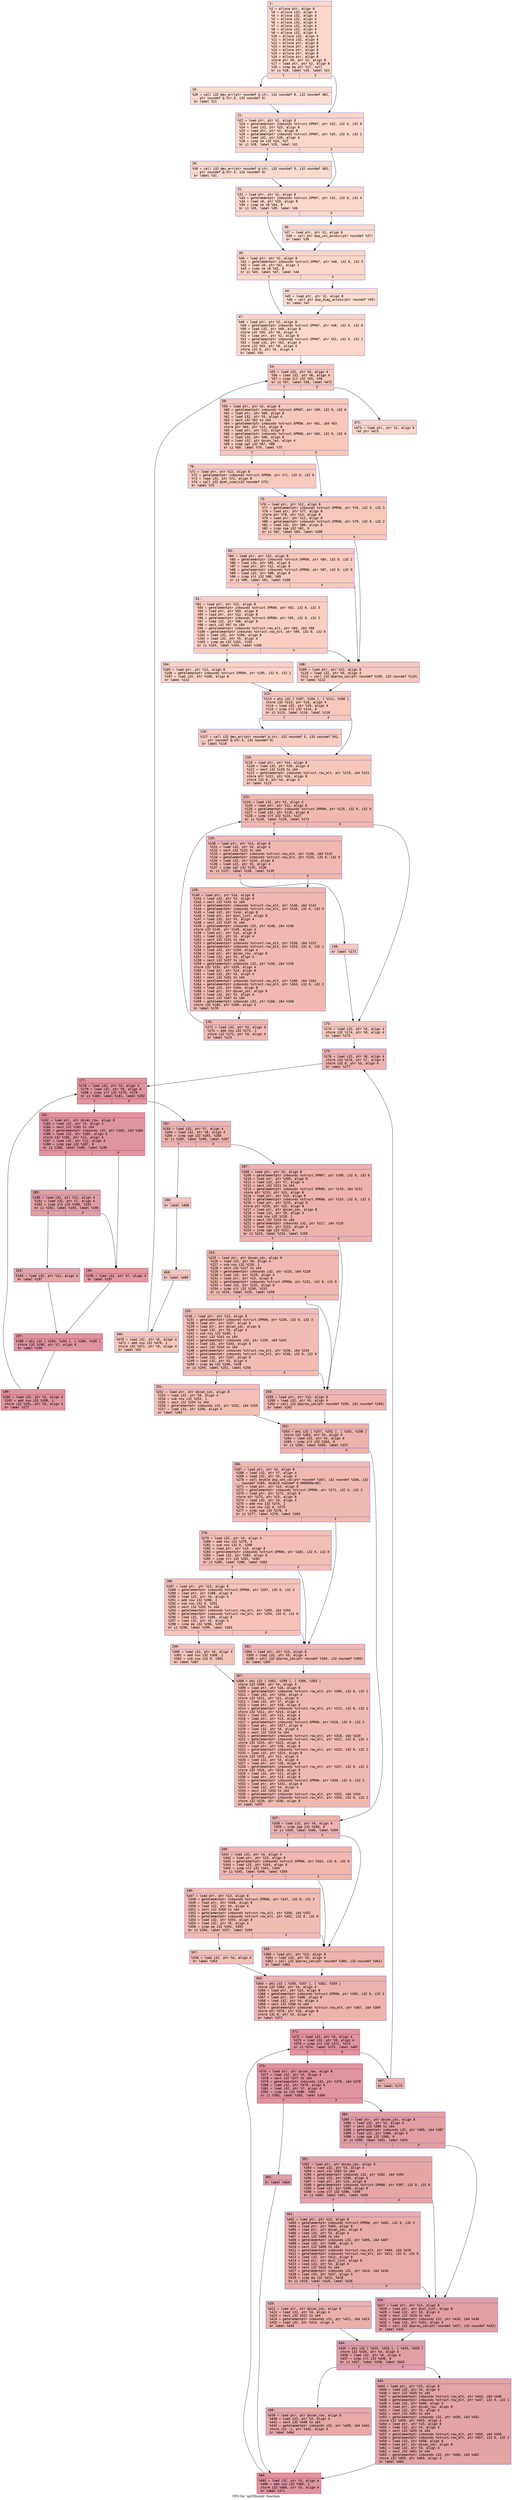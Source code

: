 digraph "CFG for 'spCHsymb' function" {
	label="CFG for 'spCHsymb' function";

	Node0x6000023b1e50 [shape=record,color="#3d50c3ff", style=filled, fillcolor="#f6a38570" fontname="Courier",label="{1:\l|  %2 = alloca ptr, align 8\l  %3 = alloca i32, align 4\l  %4 = alloca i32, align 4\l  %5 = alloca i32, align 4\l  %6 = alloca i32, align 4\l  %7 = alloca i32, align 4\l  %8 = alloca i32, align 4\l  %9 = alloca i32, align 4\l  %10 = alloca i32, align 4\l  %11 = alloca i32, align 4\l  %12 = alloca ptr, align 8\l  %13 = alloca ptr, align 8\l  %14 = alloca ptr, align 8\l  %15 = alloca ptr, align 8\l  %16 = alloca ptr, align 8\l  store ptr %0, ptr %2, align 8\l  %17 = load ptr, ptr %2, align 8\l  %18 = icmp eq ptr %17, null\l  br i1 %18, label %19, label %21\l|{<s0>T|<s1>F}}"];
	Node0x6000023b1e50:s0 -> Node0x6000023b1ea0[tooltip="1 -> 19\nProbability 37.50%" ];
	Node0x6000023b1e50:s1 -> Node0x6000023b1ef0[tooltip="1 -> 21\nProbability 62.50%" ];
	Node0x6000023b1ea0 [shape=record,color="#3d50c3ff", style=filled, fillcolor="#f7af9170" fontname="Courier",label="{19:\l|  %20 = call i32 @ev_err(ptr noundef @.str, i32 noundef 8, i32 noundef 481,\l... ptr noundef @.str.5, i32 noundef 0)\l  br label %21\l}"];
	Node0x6000023b1ea0 -> Node0x6000023b1ef0[tooltip="19 -> 21\nProbability 100.00%" ];
	Node0x6000023b1ef0 [shape=record,color="#3d50c3ff", style=filled, fillcolor="#f6a38570" fontname="Courier",label="{21:\l|  %22 = load ptr, ptr %2, align 8\l  %23 = getelementptr inbounds %struct.SPMAT, ptr %22, i32 0, i32 0\l  %24 = load i32, ptr %23, align 8\l  %25 = load ptr, ptr %2, align 8\l  %26 = getelementptr inbounds %struct.SPMAT, ptr %25, i32 0, i32 1\l  %27 = load i32, ptr %26, align 4\l  %28 = icmp ne i32 %24, %27\l  br i1 %28, label %29, label %31\l|{<s0>T|<s1>F}}"];
	Node0x6000023b1ef0:s0 -> Node0x6000023b1f40[tooltip="21 -> 29\nProbability 50.00%" ];
	Node0x6000023b1ef0:s1 -> Node0x6000023b1f90[tooltip="21 -> 31\nProbability 50.00%" ];
	Node0x6000023b1f40 [shape=record,color="#3d50c3ff", style=filled, fillcolor="#f7ac8e70" fontname="Courier",label="{29:\l|  %30 = call i32 @ev_err(ptr noundef @.str, i32 noundef 9, i32 noundef 483,\l... ptr noundef @.str.5, i32 noundef 0)\l  br label %31\l}"];
	Node0x6000023b1f40 -> Node0x6000023b1f90[tooltip="29 -> 31\nProbability 100.00%" ];
	Node0x6000023b1f90 [shape=record,color="#3d50c3ff", style=filled, fillcolor="#f6a38570" fontname="Courier",label="{31:\l|  %32 = load ptr, ptr %2, align 8\l  %33 = getelementptr inbounds %struct.SPMAT, ptr %32, i32 0, i32 4\l  %34 = load i8, ptr %33, align 8\l  %35 = icmp ne i8 %34, 0\l  br i1 %35, label %39, label %36\l|{<s0>T|<s1>F}}"];
	Node0x6000023b1f90:s0 -> Node0x6000023b2030[tooltip="31 -> 39\nProbability 62.50%" ];
	Node0x6000023b1f90:s1 -> Node0x6000023b1fe0[tooltip="31 -> 36\nProbability 37.50%" ];
	Node0x6000023b1fe0 [shape=record,color="#3d50c3ff", style=filled, fillcolor="#f7af9170" fontname="Courier",label="{36:\l|  %37 = load ptr, ptr %2, align 8\l  %38 = call ptr @sp_col_access(ptr noundef %37)\l  br label %39\l}"];
	Node0x6000023b1fe0 -> Node0x6000023b2030[tooltip="36 -> 39\nProbability 100.00%" ];
	Node0x6000023b2030 [shape=record,color="#3d50c3ff", style=filled, fillcolor="#f6a38570" fontname="Courier",label="{39:\l|  %40 = load ptr, ptr %2, align 8\l  %41 = getelementptr inbounds %struct.SPMAT, ptr %40, i32 0, i32 5\l  %42 = load i8, ptr %41, align 1\l  %43 = icmp ne i8 %42, 0\l  br i1 %43, label %47, label %44\l|{<s0>T|<s1>F}}"];
	Node0x6000023b2030:s0 -> Node0x6000023b20d0[tooltip="39 -> 47\nProbability 62.50%" ];
	Node0x6000023b2030:s1 -> Node0x6000023b2080[tooltip="39 -> 44\nProbability 37.50%" ];
	Node0x6000023b2080 [shape=record,color="#3d50c3ff", style=filled, fillcolor="#f7af9170" fontname="Courier",label="{44:\l|  %45 = load ptr, ptr %2, align 8\l  %46 = call ptr @sp_diag_access(ptr noundef %45)\l  br label %47\l}"];
	Node0x6000023b2080 -> Node0x6000023b20d0[tooltip="44 -> 47\nProbability 100.00%" ];
	Node0x6000023b20d0 [shape=record,color="#3d50c3ff", style=filled, fillcolor="#f6a38570" fontname="Courier",label="{47:\l|  %48 = load ptr, ptr %2, align 8\l  %49 = getelementptr inbounds %struct.SPMAT, ptr %48, i32 0, i32 0\l  %50 = load i32, ptr %49, align 8\l  store i32 %50, ptr %6, align 4\l  %51 = load ptr, ptr %2, align 8\l  %52 = getelementptr inbounds %struct.SPMAT, ptr %51, i32 0, i32 1\l  %53 = load i32, ptr %52, align 4\l  store i32 %53, ptr %8, align 4\l  store i32 0, ptr %5, align 4\l  br label %54\l}"];
	Node0x6000023b20d0 -> Node0x6000023b2120[tooltip="47 -> 54\nProbability 100.00%" ];
	Node0x6000023b2120 [shape=record,color="#3d50c3ff", style=filled, fillcolor="#ec7f6370" fontname="Courier",label="{54:\l|  %55 = load i32, ptr %5, align 4\l  %56 = load i32, ptr %6, align 4\l  %57 = icmp slt i32 %55, %56\l  br i1 %57, label %58, label %472\l|{<s0>T|<s1>F}}"];
	Node0x6000023b2120:s0 -> Node0x6000023b2170[tooltip="54 -> 58\nProbability 96.88%" ];
	Node0x6000023b2120:s1 -> Node0x6000023b33e0[tooltip="54 -> 472\nProbability 3.12%" ];
	Node0x6000023b2170 [shape=record,color="#3d50c3ff", style=filled, fillcolor="#ec7f6370" fontname="Courier",label="{58:\l|  %59 = load ptr, ptr %2, align 8\l  %60 = getelementptr inbounds %struct.SPMAT, ptr %59, i32 0, i32 6\l  %61 = load ptr, ptr %60, align 8\l  %62 = load i32, ptr %5, align 4\l  %63 = sext i32 %62 to i64\l  %64 = getelementptr inbounds %struct.SPROW, ptr %61, i64 %63\l  store ptr %64, ptr %12, align 8\l  %65 = load ptr, ptr %12, align 8\l  %66 = getelementptr inbounds %struct.SPROW, ptr %65, i32 0, i32 0\l  %67 = load i32, ptr %66, align 8\l  %68 = load i32, ptr @scan_len, align 4\l  %69 = icmp sgt i32 %67, %68\l  br i1 %69, label %70, label %75\l|{<s0>T|<s1>F}}"];
	Node0x6000023b2170:s0 -> Node0x6000023b21c0[tooltip="58 -> 70\nProbability 50.00%" ];
	Node0x6000023b2170:s1 -> Node0x6000023b2210[tooltip="58 -> 75\nProbability 50.00%" ];
	Node0x6000023b21c0 [shape=record,color="#3d50c3ff", style=filled, fillcolor="#ef886b70" fontname="Courier",label="{70:\l|  %71 = load ptr, ptr %12, align 8\l  %72 = getelementptr inbounds %struct.SPROW, ptr %71, i32 0, i32 0\l  %73 = load i32, ptr %72, align 8\l  %74 = call i32 @set_scan(i32 noundef %73)\l  br label %75\l}"];
	Node0x6000023b21c0 -> Node0x6000023b2210[tooltip="70 -> 75\nProbability 100.00%" ];
	Node0x6000023b2210 [shape=record,color="#3d50c3ff", style=filled, fillcolor="#ec7f6370" fontname="Courier",label="{75:\l|  %76 = load ptr, ptr %12, align 8\l  %77 = getelementptr inbounds %struct.SPROW, ptr %76, i32 0, i32 3\l  %78 = load ptr, ptr %77, align 8\l  store ptr %78, ptr %14, align 8\l  %79 = load ptr, ptr %12, align 8\l  %80 = getelementptr inbounds %struct.SPROW, ptr %79, i32 0, i32 2\l  %81 = load i32, ptr %80, align 8\l  %82 = icmp sge i32 %81, 0\l  br i1 %82, label %83, label %108\l|{<s0>T|<s1>F}}"];
	Node0x6000023b2210:s0 -> Node0x6000023b2260[tooltip="75 -> 83\nProbability 50.00%" ];
	Node0x6000023b2210:s1 -> Node0x6000023b2350[tooltip="75 -> 108\nProbability 50.00%" ];
	Node0x6000023b2260 [shape=record,color="#3d50c3ff", style=filled, fillcolor="#ef886b70" fontname="Courier",label="{83:\l|  %84 = load ptr, ptr %12, align 8\l  %85 = getelementptr inbounds %struct.SPROW, ptr %84, i32 0, i32 2\l  %86 = load i32, ptr %85, align 8\l  %87 = load ptr, ptr %12, align 8\l  %88 = getelementptr inbounds %struct.SPROW, ptr %87, i32 0, i32 0\l  %89 = load i32, ptr %88, align 8\l  %90 = icmp slt i32 %86, %89\l  br i1 %90, label %91, label %108\l|{<s0>T|<s1>F}}"];
	Node0x6000023b2260:s0 -> Node0x6000023b22b0[tooltip="83 -> 91\nProbability 50.00%" ];
	Node0x6000023b2260:s1 -> Node0x6000023b2350[tooltip="83 -> 108\nProbability 50.00%" ];
	Node0x6000023b22b0 [shape=record,color="#3d50c3ff", style=filled, fillcolor="#f2907270" fontname="Courier",label="{91:\l|  %92 = load ptr, ptr %12, align 8\l  %93 = getelementptr inbounds %struct.SPROW, ptr %92, i32 0, i32 3\l  %94 = load ptr, ptr %93, align 8\l  %95 = load ptr, ptr %12, align 8\l  %96 = getelementptr inbounds %struct.SPROW, ptr %95, i32 0, i32 2\l  %97 = load i32, ptr %96, align 8\l  %98 = sext i32 %97 to i64\l  %99 = getelementptr inbounds %struct.row_elt, ptr %94, i64 %98\l  %100 = getelementptr inbounds %struct.row_elt, ptr %99, i32 0, i32 0\l  %101 = load i32, ptr %100, align 8\l  %102 = load i32, ptr %5, align 4\l  %103 = icmp eq i32 %101, %102\l  br i1 %103, label %104, label %108\l|{<s0>T|<s1>F}}"];
	Node0x6000023b22b0:s0 -> Node0x6000023b2300[tooltip="91 -> 104\nProbability 50.00%" ];
	Node0x6000023b22b0:s1 -> Node0x6000023b2350[tooltip="91 -> 108\nProbability 50.00%" ];
	Node0x6000023b2300 [shape=record,color="#3d50c3ff", style=filled, fillcolor="#f4987a70" fontname="Courier",label="{104:\l|  %105 = load ptr, ptr %12, align 8\l  %106 = getelementptr inbounds %struct.SPROW, ptr %105, i32 0, i32 2\l  %107 = load i32, ptr %106, align 8\l  br label %112\l}"];
	Node0x6000023b2300 -> Node0x6000023b23a0[tooltip="104 -> 112\nProbability 100.00%" ];
	Node0x6000023b2350 [shape=record,color="#3d50c3ff", style=filled, fillcolor="#ed836670" fontname="Courier",label="{108:\l|  %109 = load ptr, ptr %12, align 8\l  %110 = load i32, ptr %5, align 4\l  %111 = call i32 @sprow_idx(ptr noundef %109, i32 noundef %110)\l  br label %112\l}"];
	Node0x6000023b2350 -> Node0x6000023b23a0[tooltip="108 -> 112\nProbability 100.00%" ];
	Node0x6000023b23a0 [shape=record,color="#3d50c3ff", style=filled, fillcolor="#ec7f6370" fontname="Courier",label="{112:\l|  %113 = phi i32 [ %107, %104 ], [ %111, %108 ]\l  store i32 %113, ptr %10, align 4\l  %114 = load i32, ptr %10, align 4\l  %115 = icmp slt i32 %114, 0\l  br i1 %115, label %116, label %118\l|{<s0>T|<s1>F}}"];
	Node0x6000023b23a0:s0 -> Node0x6000023b23f0[tooltip="112 -> 116\nProbability 37.50%" ];
	Node0x6000023b23a0:s1 -> Node0x6000023b2440[tooltip="112 -> 118\nProbability 62.50%" ];
	Node0x6000023b23f0 [shape=record,color="#3d50c3ff", style=filled, fillcolor="#f08b6e70" fontname="Courier",label="{116:\l|  %117 = call i32 @ev_err(ptr noundef @.str, i32 noundef 5, i32 noundef 501,\l... ptr noundef @.str.5, i32 noundef 0)\l  br label %118\l}"];
	Node0x6000023b23f0 -> Node0x6000023b2440[tooltip="116 -> 118\nProbability 100.00%" ];
	Node0x6000023b2440 [shape=record,color="#3d50c3ff", style=filled, fillcolor="#ec7f6370" fontname="Courier",label="{118:\l|  %119 = load ptr, ptr %14, align 8\l  %120 = load i32, ptr %10, align 4\l  %121 = sext i32 %120 to i64\l  %122 = getelementptr inbounds %struct.row_elt, ptr %119, i64 %121\l  store ptr %122, ptr %16, align 8\l  store i32 0, ptr %3, align 4\l  br label %123\l}"];
	Node0x6000023b2440 -> Node0x6000023b2490[tooltip="118 -> 123\nProbability 100.00%" ];
	Node0x6000023b2490 [shape=record,color="#3d50c3ff", style=filled, fillcolor="#dc5d4a70" fontname="Courier",label="{123:\l|  %124 = load i32, ptr %3, align 4\l  %125 = load ptr, ptr %12, align 8\l  %126 = getelementptr inbounds %struct.SPROW, ptr %125, i32 0, i32 0\l  %127 = load i32, ptr %126, align 8\l  %128 = icmp slt i32 %124, %127\l  br i1 %128, label %129, label %173\l|{<s0>T|<s1>F}}"];
	Node0x6000023b2490:s0 -> Node0x6000023b24e0[tooltip="123 -> 129\nProbability 96.88%" ];
	Node0x6000023b2490:s1 -> Node0x6000023b2620[tooltip="123 -> 173\nProbability 3.12%" ];
	Node0x6000023b24e0 [shape=record,color="#3d50c3ff", style=filled, fillcolor="#dc5d4a70" fontname="Courier",label="{129:\l|  %130 = load ptr, ptr %14, align 8\l  %131 = load i32, ptr %3, align 4\l  %132 = sext i32 %131 to i64\l  %133 = getelementptr inbounds %struct.row_elt, ptr %130, i64 %132\l  %134 = getelementptr inbounds %struct.row_elt, ptr %133, i32 0, i32 0\l  %135 = load i32, ptr %134, align 8\l  %136 = load i32, ptr %5, align 4\l  %137 = icmp sgt i32 %135, %136\l  br i1 %137, label %138, label %139\l|{<s0>T|<s1>F}}"];
	Node0x6000023b24e0:s0 -> Node0x6000023b2530[tooltip="129 -> 138\nProbability 3.12%" ];
	Node0x6000023b24e0:s1 -> Node0x6000023b2580[tooltip="129 -> 139\nProbability 96.88%" ];
	Node0x6000023b2530 [shape=record,color="#3d50c3ff", style=filled, fillcolor="#ef886b70" fontname="Courier",label="{138:\l|  br label %173\l}"];
	Node0x6000023b2530 -> Node0x6000023b2620[tooltip="138 -> 173\nProbability 100.00%" ];
	Node0x6000023b2580 [shape=record,color="#3d50c3ff", style=filled, fillcolor="#dc5d4a70" fontname="Courier",label="{139:\l|  %140 = load ptr, ptr %14, align 8\l  %141 = load i32, ptr %3, align 4\l  %142 = sext i32 %141 to i64\l  %143 = getelementptr inbounds %struct.row_elt, ptr %140, i64 %142\l  %144 = getelementptr inbounds %struct.row_elt, ptr %143, i32 0, i32 0\l  %145 = load i32, ptr %144, align 8\l  %146 = load ptr, ptr @col_list, align 8\l  %147 = load i32, ptr %3, align 4\l  %148 = sext i32 %147 to i64\l  %149 = getelementptr inbounds i32, ptr %146, i64 %148\l  store i32 %145, ptr %149, align 4\l  %150 = load ptr, ptr %14, align 8\l  %151 = load i32, ptr %3, align 4\l  %152 = sext i32 %151 to i64\l  %153 = getelementptr inbounds %struct.row_elt, ptr %150, i64 %152\l  %154 = getelementptr inbounds %struct.row_elt, ptr %153, i32 0, i32 1\l  %155 = load i32, ptr %154, align 4\l  %156 = load ptr, ptr @scan_row, align 8\l  %157 = load i32, ptr %3, align 4\l  %158 = sext i32 %157 to i64\l  %159 = getelementptr inbounds i32, ptr %156, i64 %158\l  store i32 %155, ptr %159, align 4\l  %160 = load ptr, ptr %14, align 8\l  %161 = load i32, ptr %3, align 4\l  %162 = sext i32 %161 to i64\l  %163 = getelementptr inbounds %struct.row_elt, ptr %160, i64 %162\l  %164 = getelementptr inbounds %struct.row_elt, ptr %163, i32 0, i32 2\l  %165 = load i32, ptr %164, align 8\l  %166 = load ptr, ptr @scan_idx, align 8\l  %167 = load i32, ptr %3, align 4\l  %168 = sext i32 %167 to i64\l  %169 = getelementptr inbounds i32, ptr %166, i64 %168\l  store i32 %165, ptr %169, align 4\l  br label %170\l}"];
	Node0x6000023b2580 -> Node0x6000023b25d0[tooltip="139 -> 170\nProbability 100.00%" ];
	Node0x6000023b25d0 [shape=record,color="#3d50c3ff", style=filled, fillcolor="#dc5d4a70" fontname="Courier",label="{170:\l|  %171 = load i32, ptr %3, align 4\l  %172 = add nsw i32 %171, 1\l  store i32 %172, ptr %3, align 4\l  br label %123\l}"];
	Node0x6000023b25d0 -> Node0x6000023b2490[tooltip="170 -> 123\nProbability 100.00%" ];
	Node0x6000023b2620 [shape=record,color="#3d50c3ff", style=filled, fillcolor="#ec7f6370" fontname="Courier",label="{173:\l|  %174 = load i32, ptr %3, align 4\l  store i32 %174, ptr %9, align 4\l  br label %175\l}"];
	Node0x6000023b2620 -> Node0x6000023b2670[tooltip="173 -> 175\nProbability 100.00%" ];
	Node0x6000023b2670 [shape=record,color="#3d50c3ff", style=filled, fillcolor="#d6524470" fontname="Courier",label="{175:\l|  %176 = load i32, ptr %8, align 4\l  store i32 %176, ptr %7, align 4\l  store i32 0, ptr %3, align 4\l  br label %177\l}"];
	Node0x6000023b2670 -> Node0x6000023b26c0[tooltip="175 -> 177\nProbability 100.00%" ];
	Node0x6000023b26c0 [shape=record,color="#b70d28ff", style=filled, fillcolor="#b70d2870" fontname="Courier",label="{177:\l|  %178 = load i32, ptr %3, align 4\l  %179 = load i32, ptr %9, align 4\l  %180 = icmp slt i32 %178, %179\l  br i1 %180, label %181, label %202\l|{<s0>T|<s1>F}}"];
	Node0x6000023b26c0:s0 -> Node0x6000023b2710[tooltip="177 -> 181\nProbability 96.88%" ];
	Node0x6000023b26c0:s1 -> Node0x6000023b28f0[tooltip="177 -> 202\nProbability 3.12%" ];
	Node0x6000023b2710 [shape=record,color="#b70d28ff", style=filled, fillcolor="#b70d2870" fontname="Courier",label="{181:\l|  %182 = load ptr, ptr @scan_row, align 8\l  %183 = load i32, ptr %3, align 4\l  %184 = sext i32 %183 to i64\l  %185 = getelementptr inbounds i32, ptr %182, i64 %184\l  %186 = load i32, ptr %185, align 4\l  store i32 %186, ptr %11, align 4\l  %187 = load i32, ptr %11, align 4\l  %188 = icmp sge i32 %187, 0\l  br i1 %188, label %189, label %195\l|{<s0>T|<s1>F}}"];
	Node0x6000023b2710:s0 -> Node0x6000023b2760[tooltip="181 -> 189\nProbability 50.00%" ];
	Node0x6000023b2710:s1 -> Node0x6000023b2800[tooltip="181 -> 195\nProbability 50.00%" ];
	Node0x6000023b2760 [shape=record,color="#3d50c3ff", style=filled, fillcolor="#be242e70" fontname="Courier",label="{189:\l|  %190 = load i32, ptr %11, align 4\l  %191 = load i32, ptr %7, align 4\l  %192 = icmp slt i32 %190, %191\l  br i1 %192, label %193, label %195\l|{<s0>T|<s1>F}}"];
	Node0x6000023b2760:s0 -> Node0x6000023b27b0[tooltip="189 -> 193\nProbability 50.00%" ];
	Node0x6000023b2760:s1 -> Node0x6000023b2800[tooltip="189 -> 195\nProbability 50.00%" ];
	Node0x6000023b27b0 [shape=record,color="#3d50c3ff", style=filled, fillcolor="#c5333470" fontname="Courier",label="{193:\l|  %194 = load i32, ptr %11, align 4\l  br label %197\l}"];
	Node0x6000023b27b0 -> Node0x6000023b2850[tooltip="193 -> 197\nProbability 100.00%" ];
	Node0x6000023b2800 [shape=record,color="#b70d28ff", style=filled, fillcolor="#bb1b2c70" fontname="Courier",label="{195:\l|  %196 = load i32, ptr %7, align 4\l  br label %197\l}"];
	Node0x6000023b2800 -> Node0x6000023b2850[tooltip="195 -> 197\nProbability 100.00%" ];
	Node0x6000023b2850 [shape=record,color="#b70d28ff", style=filled, fillcolor="#b70d2870" fontname="Courier",label="{197:\l|  %198 = phi i32 [ %194, %193 ], [ %196, %195 ]\l  store i32 %198, ptr %7, align 4\l  br label %199\l}"];
	Node0x6000023b2850 -> Node0x6000023b28a0[tooltip="197 -> 199\nProbability 100.00%" ];
	Node0x6000023b28a0 [shape=record,color="#b70d28ff", style=filled, fillcolor="#b70d2870" fontname="Courier",label="{199:\l|  %200 = load i32, ptr %3, align 4\l  %201 = add nsw i32 %200, 1\l  store i32 %201, ptr %3, align 4\l  br label %177\l}"];
	Node0x6000023b28a0 -> Node0x6000023b26c0[tooltip="199 -> 177\nProbability 100.00%" ];
	Node0x6000023b28f0 [shape=record,color="#3d50c3ff", style=filled, fillcolor="#d6524470" fontname="Courier",label="{202:\l|  %203 = load i32, ptr %7, align 4\l  %204 = load i32, ptr %8, align 4\l  %205 = icmp sge i32 %203, %204\l  br i1 %205, label %206, label %207\l|{<s0>T|<s1>F}}"];
	Node0x6000023b28f0:s0 -> Node0x6000023b2940[tooltip="202 -> 206\nProbability 3.12%" ];
	Node0x6000023b28f0:s1 -> Node0x6000023b2990[tooltip="202 -> 207\nProbability 96.88%" ];
	Node0x6000023b2940 [shape=record,color="#3d50c3ff", style=filled, fillcolor="#ec7f6370" fontname="Courier",label="{206:\l|  br label %468\l}"];
	Node0x6000023b2940 -> Node0x6000023b3340[tooltip="206 -> 468\nProbability 100.00%" ];
	Node0x6000023b2990 [shape=record,color="#3d50c3ff", style=filled, fillcolor="#d6524470" fontname="Courier",label="{207:\l|  %208 = load ptr, ptr %2, align 8\l  %209 = getelementptr inbounds %struct.SPMAT, ptr %208, i32 0, i32 6\l  %210 = load ptr, ptr %209, align 8\l  %211 = load i32, ptr %7, align 4\l  %212 = sext i32 %211 to i64\l  %213 = getelementptr inbounds %struct.SPROW, ptr %210, i64 %212\l  store ptr %213, ptr %13, align 8\l  %214 = load ptr, ptr %13, align 8\l  %215 = getelementptr inbounds %struct.SPROW, ptr %214, i32 0, i32 3\l  %216 = load ptr, ptr %215, align 8\l  store ptr %216, ptr %15, align 8\l  %217 = load ptr, ptr @scan_idx, align 8\l  %218 = load i32, ptr %9, align 4\l  %219 = sub nsw i32 %218, 1\l  %220 = sext i32 %219 to i64\l  %221 = getelementptr inbounds i32, ptr %217, i64 %220\l  %222 = load i32, ptr %221, align 4\l  %223 = icmp sge i32 %222, 0\l  br i1 %223, label %224, label %258\l|{<s0>T|<s1>F}}"];
	Node0x6000023b2990:s0 -> Node0x6000023b29e0[tooltip="207 -> 224\nProbability 50.00%" ];
	Node0x6000023b2990:s1 -> Node0x6000023b2ad0[tooltip="207 -> 258\nProbability 50.00%" ];
	Node0x6000023b29e0 [shape=record,color="#3d50c3ff", style=filled, fillcolor="#dc5d4a70" fontname="Courier",label="{224:\l|  %225 = load ptr, ptr @scan_idx, align 8\l  %226 = load i32, ptr %9, align 4\l  %227 = sub nsw i32 %226, 1\l  %228 = sext i32 %227 to i64\l  %229 = getelementptr inbounds i32, ptr %225, i64 %228\l  %230 = load i32, ptr %229, align 4\l  %231 = load ptr, ptr %13, align 8\l  %232 = getelementptr inbounds %struct.SPROW, ptr %231, i32 0, i32 0\l  %233 = load i32, ptr %232, align 8\l  %234 = icmp slt i32 %230, %233\l  br i1 %234, label %235, label %258\l|{<s0>T|<s1>F}}"];
	Node0x6000023b29e0:s0 -> Node0x6000023b2a30[tooltip="224 -> 235\nProbability 50.00%" ];
	Node0x6000023b29e0:s1 -> Node0x6000023b2ad0[tooltip="224 -> 258\nProbability 50.00%" ];
	Node0x6000023b2a30 [shape=record,color="#3d50c3ff", style=filled, fillcolor="#e1675170" fontname="Courier",label="{235:\l|  %236 = load ptr, ptr %13, align 8\l  %237 = getelementptr inbounds %struct.SPROW, ptr %236, i32 0, i32 3\l  %238 = load ptr, ptr %237, align 8\l  %239 = load ptr, ptr @scan_idx, align 8\l  %240 = load i32, ptr %9, align 4\l  %241 = sub nsw i32 %240, 1\l  %242 = sext i32 %241 to i64\l  %243 = getelementptr inbounds i32, ptr %239, i64 %242\l  %244 = load i32, ptr %243, align 4\l  %245 = sext i32 %244 to i64\l  %246 = getelementptr inbounds %struct.row_elt, ptr %238, i64 %245\l  %247 = getelementptr inbounds %struct.row_elt, ptr %246, i32 0, i32 0\l  %248 = load i32, ptr %247, align 8\l  %249 = load i32, ptr %5, align 4\l  %250 = icmp eq i32 %248, %249\l  br i1 %250, label %251, label %258\l|{<s0>T|<s1>F}}"];
	Node0x6000023b2a30:s0 -> Node0x6000023b2a80[tooltip="235 -> 251\nProbability 50.00%" ];
	Node0x6000023b2a30:s1 -> Node0x6000023b2ad0[tooltip="235 -> 258\nProbability 50.00%" ];
	Node0x6000023b2a80 [shape=record,color="#3d50c3ff", style=filled, fillcolor="#e5705870" fontname="Courier",label="{251:\l|  %252 = load ptr, ptr @scan_idx, align 8\l  %253 = load i32, ptr %9, align 4\l  %254 = sub nsw i32 %253, 1\l  %255 = sext i32 %254 to i64\l  %256 = getelementptr inbounds i32, ptr %252, i64 %255\l  %257 = load i32, ptr %256, align 4\l  br label %262\l}"];
	Node0x6000023b2a80 -> Node0x6000023b2b20[tooltip="251 -> 262\nProbability 100.00%" ];
	Node0x6000023b2ad0 [shape=record,color="#3d50c3ff", style=filled, fillcolor="#d8564670" fontname="Courier",label="{258:\l|  %259 = load ptr, ptr %13, align 8\l  %260 = load i32, ptr %5, align 4\l  %261 = call i32 @sprow_idx(ptr noundef %259, i32 noundef %260)\l  br label %262\l}"];
	Node0x6000023b2ad0 -> Node0x6000023b2b20[tooltip="258 -> 262\nProbability 100.00%" ];
	Node0x6000023b2b20 [shape=record,color="#3d50c3ff", style=filled, fillcolor="#d6524470" fontname="Courier",label="{262:\l|  %263 = phi i32 [ %257, %251 ], [ %261, %258 ]\l  store i32 %263, ptr %4, align 4\l  %264 = load i32, ptr %4, align 4\l  %265 = icmp slt i32 %264, 0\l  br i1 %265, label %266, label %337\l|{<s0>T|<s1>F}}"];
	Node0x6000023b2b20:s0 -> Node0x6000023b2b70[tooltip="262 -> 266\nProbability 37.50%" ];
	Node0x6000023b2b20:s1 -> Node0x6000023b2d50[tooltip="262 -> 337\nProbability 62.50%" ];
	Node0x6000023b2b70 [shape=record,color="#3d50c3ff", style=filled, fillcolor="#de614d70" fontname="Courier",label="{266:\l|  %267 = load ptr, ptr %2, align 8\l  %268 = load i32, ptr %7, align 4\l  %269 = load i32, ptr %5, align 4\l  %270 = call double @sp_set_val(ptr noundef %267, i32 noundef %268, i32\l... noundef %269, double noundef 0.000000e+00)\l  %271 = load ptr, ptr %13, align 8\l  %272 = getelementptr inbounds %struct.SPROW, ptr %271, i32 0, i32 3\l  %273 = load ptr, ptr %272, align 8\l  store ptr %273, ptr %15, align 8\l  %274 = load i32, ptr %4, align 4\l  %275 = add nsw i32 %274, 2\l  %276 = sub nsw i32 0, %275\l  %277 = icmp sge i32 %276, 0\l  br i1 %277, label %278, label %303\l|{<s0>T|<s1>F}}"];
	Node0x6000023b2b70:s0 -> Node0x6000023b2bc0[tooltip="266 -> 278\nProbability 50.00%" ];
	Node0x6000023b2b70:s1 -> Node0x6000023b2cb0[tooltip="266 -> 303\nProbability 50.00%" ];
	Node0x6000023b2bc0 [shape=record,color="#3d50c3ff", style=filled, fillcolor="#e36c5570" fontname="Courier",label="{278:\l|  %279 = load i32, ptr %4, align 4\l  %280 = add nsw i32 %279, 2\l  %281 = sub nsw i32 0, %280\l  %282 = load ptr, ptr %13, align 8\l  %283 = getelementptr inbounds %struct.SPROW, ptr %282, i32 0, i32 0\l  %284 = load i32, ptr %283, align 8\l  %285 = icmp slt i32 %281, %284\l  br i1 %285, label %286, label %303\l|{<s0>T|<s1>F}}"];
	Node0x6000023b2bc0:s0 -> Node0x6000023b2c10[tooltip="278 -> 286\nProbability 50.00%" ];
	Node0x6000023b2bc0:s1 -> Node0x6000023b2cb0[tooltip="278 -> 303\nProbability 50.00%" ];
	Node0x6000023b2c10 [shape=record,color="#3d50c3ff", style=filled, fillcolor="#e8765c70" fontname="Courier",label="{286:\l|  %287 = load ptr, ptr %13, align 8\l  %288 = getelementptr inbounds %struct.SPROW, ptr %287, i32 0, i32 3\l  %289 = load ptr, ptr %288, align 8\l  %290 = load i32, ptr %4, align 4\l  %291 = add nsw i32 %290, 2\l  %292 = sub nsw i32 0, %291\l  %293 = sext i32 %292 to i64\l  %294 = getelementptr inbounds %struct.row_elt, ptr %289, i64 %293\l  %295 = getelementptr inbounds %struct.row_elt, ptr %294, i32 0, i32 0\l  %296 = load i32, ptr %295, align 8\l  %297 = load i32, ptr %5, align 4\l  %298 = icmp eq i32 %296, %297\l  br i1 %298, label %299, label %303\l|{<s0>T|<s1>F}}"];
	Node0x6000023b2c10:s0 -> Node0x6000023b2c60[tooltip="286 -> 299\nProbability 50.00%" ];
	Node0x6000023b2c10:s1 -> Node0x6000023b2cb0[tooltip="286 -> 303\nProbability 50.00%" ];
	Node0x6000023b2c60 [shape=record,color="#3d50c3ff", style=filled, fillcolor="#e97a5f70" fontname="Courier",label="{299:\l|  %300 = load i32, ptr %4, align 4\l  %301 = add nsw i32 %300, 2\l  %302 = sub nsw i32 0, %301\l  br label %307\l}"];
	Node0x6000023b2c60 -> Node0x6000023b2d00[tooltip="299 -> 307\nProbability 100.00%" ];
	Node0x6000023b2cb0 [shape=record,color="#3d50c3ff", style=filled, fillcolor="#de614d70" fontname="Courier",label="{303:\l|  %304 = load ptr, ptr %13, align 8\l  %305 = load i32, ptr %5, align 4\l  %306 = call i32 @sprow_idx(ptr noundef %304, i32 noundef %305)\l  br label %307\l}"];
	Node0x6000023b2cb0 -> Node0x6000023b2d00[tooltip="303 -> 307\nProbability 100.00%" ];
	Node0x6000023b2d00 [shape=record,color="#3d50c3ff", style=filled, fillcolor="#de614d70" fontname="Courier",label="{307:\l|  %308 = phi i32 [ %302, %299 ], [ %306, %303 ]\l  store i32 %308, ptr %4, align 4\l  %309 = load ptr, ptr %16, align 8\l  %310 = getelementptr inbounds %struct.row_elt, ptr %309, i32 0, i32 1\l  %311 = load i32, ptr %310, align 4\l  store i32 %311, ptr %11, align 4\l  %312 = load i32, ptr %7, align 4\l  %313 = load ptr, ptr %16, align 8\l  %314 = getelementptr inbounds %struct.row_elt, ptr %313, i32 0, i32 1\l  store i32 %312, ptr %314, align 4\l  %315 = load i32, ptr %11, align 4\l  %316 = load ptr, ptr %13, align 8\l  %317 = getelementptr inbounds %struct.SPROW, ptr %316, i32 0, i32 3\l  %318 = load ptr, ptr %317, align 8\l  %319 = load i32, ptr %4, align 4\l  %320 = sext i32 %319 to i64\l  %321 = getelementptr inbounds %struct.row_elt, ptr %318, i64 %320\l  %322 = getelementptr inbounds %struct.row_elt, ptr %321, i32 0, i32 1\l  store i32 %315, ptr %322, align 4\l  %323 = load ptr, ptr %16, align 8\l  %324 = getelementptr inbounds %struct.row_elt, ptr %323, i32 0, i32 2\l  %325 = load i32, ptr %324, align 8\l  store i32 %325, ptr %11, align 4\l  %326 = load i32, ptr %4, align 4\l  %327 = load ptr, ptr %16, align 8\l  %328 = getelementptr inbounds %struct.row_elt, ptr %327, i32 0, i32 2\l  store i32 %326, ptr %328, align 8\l  %329 = load i32, ptr %11, align 4\l  %330 = load ptr, ptr %13, align 8\l  %331 = getelementptr inbounds %struct.SPROW, ptr %330, i32 0, i32 3\l  %332 = load ptr, ptr %331, align 8\l  %333 = load i32, ptr %4, align 4\l  %334 = sext i32 %333 to i64\l  %335 = getelementptr inbounds %struct.row_elt, ptr %332, i64 %334\l  %336 = getelementptr inbounds %struct.row_elt, ptr %335, i32 0, i32 2\l  store i32 %329, ptr %336, align 8\l  br label %337\l}"];
	Node0x6000023b2d00 -> Node0x6000023b2d50[tooltip="307 -> 337\nProbability 100.00%" ];
	Node0x6000023b2d50 [shape=record,color="#3d50c3ff", style=filled, fillcolor="#d6524470" fontname="Courier",label="{337:\l|  %338 = load i32, ptr %4, align 4\l  %339 = icmp sge i32 %338, 0\l  br i1 %339, label %340, label %359\l|{<s0>T|<s1>F}}"];
	Node0x6000023b2d50:s0 -> Node0x6000023b2da0[tooltip="337 -> 340\nProbability 50.00%" ];
	Node0x6000023b2d50:s1 -> Node0x6000023b2e90[tooltip="337 -> 359\nProbability 50.00%" ];
	Node0x6000023b2da0 [shape=record,color="#3d50c3ff", style=filled, fillcolor="#dc5d4a70" fontname="Courier",label="{340:\l|  %341 = load i32, ptr %4, align 4\l  %342 = load ptr, ptr %13, align 8\l  %343 = getelementptr inbounds %struct.SPROW, ptr %342, i32 0, i32 0\l  %344 = load i32, ptr %343, align 8\l  %345 = icmp slt i32 %341, %344\l  br i1 %345, label %346, label %359\l|{<s0>T|<s1>F}}"];
	Node0x6000023b2da0:s0 -> Node0x6000023b2df0[tooltip="340 -> 346\nProbability 50.00%" ];
	Node0x6000023b2da0:s1 -> Node0x6000023b2e90[tooltip="340 -> 359\nProbability 50.00%" ];
	Node0x6000023b2df0 [shape=record,color="#3d50c3ff", style=filled, fillcolor="#e1675170" fontname="Courier",label="{346:\l|  %347 = load ptr, ptr %13, align 8\l  %348 = getelementptr inbounds %struct.SPROW, ptr %347, i32 0, i32 3\l  %349 = load ptr, ptr %348, align 8\l  %350 = load i32, ptr %4, align 4\l  %351 = sext i32 %350 to i64\l  %352 = getelementptr inbounds %struct.row_elt, ptr %349, i64 %351\l  %353 = getelementptr inbounds %struct.row_elt, ptr %352, i32 0, i32 0\l  %354 = load i32, ptr %353, align 8\l  %355 = load i32, ptr %5, align 4\l  %356 = icmp eq i32 %354, %355\l  br i1 %356, label %357, label %359\l|{<s0>T|<s1>F}}"];
	Node0x6000023b2df0:s0 -> Node0x6000023b2e40[tooltip="346 -> 357\nProbability 50.00%" ];
	Node0x6000023b2df0:s1 -> Node0x6000023b2e90[tooltip="346 -> 359\nProbability 50.00%" ];
	Node0x6000023b2e40 [shape=record,color="#3d50c3ff", style=filled, fillcolor="#e5705870" fontname="Courier",label="{357:\l|  %358 = load i32, ptr %4, align 4\l  br label %363\l}"];
	Node0x6000023b2e40 -> Node0x6000023b2ee0[tooltip="357 -> 363\nProbability 100.00%" ];
	Node0x6000023b2e90 [shape=record,color="#3d50c3ff", style=filled, fillcolor="#d8564670" fontname="Courier",label="{359:\l|  %360 = load ptr, ptr %13, align 8\l  %361 = load i32, ptr %5, align 4\l  %362 = call i32 @sprow_idx(ptr noundef %360, i32 noundef %361)\l  br label %363\l}"];
	Node0x6000023b2e90 -> Node0x6000023b2ee0[tooltip="359 -> 363\nProbability 100.00%" ];
	Node0x6000023b2ee0 [shape=record,color="#3d50c3ff", style=filled, fillcolor="#d6524470" fontname="Courier",label="{363:\l|  %364 = phi i32 [ %358, %357 ], [ %362, %359 ]\l  store i32 %364, ptr %4, align 4\l  %365 = load ptr, ptr %13, align 8\l  %366 = getelementptr inbounds %struct.SPROW, ptr %365, i32 0, i32 3\l  %367 = load ptr, ptr %366, align 8\l  %368 = load i32, ptr %4, align 4\l  %369 = sext i32 %368 to i64\l  %370 = getelementptr inbounds %struct.row_elt, ptr %367, i64 %369\l  store ptr %370, ptr %16, align 8\l  store i32 0, ptr %3, align 4\l  br label %371\l}"];
	Node0x6000023b2ee0 -> Node0x6000023b2f30[tooltip="363 -> 371\nProbability 100.00%" ];
	Node0x6000023b2f30 [shape=record,color="#b70d28ff", style=filled, fillcolor="#b70d2870" fontname="Courier",label="{371:\l|  %372 = load i32, ptr %3, align 4\l  %373 = load i32, ptr %9, align 4\l  %374 = icmp slt i32 %372, %373\l  br i1 %374, label %375, label %467\l|{<s0>T|<s1>F}}"];
	Node0x6000023b2f30:s0 -> Node0x6000023b2f80[tooltip="371 -> 375\nProbability 96.88%" ];
	Node0x6000023b2f30:s1 -> Node0x6000023b32f0[tooltip="371 -> 467\nProbability 3.12%" ];
	Node0x6000023b2f80 [shape=record,color="#b70d28ff", style=filled, fillcolor="#b70d2870" fontname="Courier",label="{375:\l|  %376 = load ptr, ptr @scan_row, align 8\l  %377 = load i32, ptr %3, align 4\l  %378 = sext i32 %377 to i64\l  %379 = getelementptr inbounds i32, ptr %376, i64 %378\l  %380 = load i32, ptr %379, align 4\l  %381 = load i32, ptr %7, align 4\l  %382 = icmp ne i32 %380, %381\l  br i1 %382, label %383, label %384\l|{<s0>T|<s1>F}}"];
	Node0x6000023b2f80:s0 -> Node0x6000023b2fd0[tooltip="375 -> 383\nProbability 50.00%" ];
	Node0x6000023b2f80:s1 -> Node0x6000023b3020[tooltip="375 -> 384\nProbability 50.00%" ];
	Node0x6000023b2fd0 [shape=record,color="#3d50c3ff", style=filled, fillcolor="#be242e70" fontname="Courier",label="{383:\l|  br label %464\l}"];
	Node0x6000023b2fd0 -> Node0x6000023b32a0[tooltip="383 -> 464\nProbability 100.00%" ];
	Node0x6000023b3020 [shape=record,color="#3d50c3ff", style=filled, fillcolor="#be242e70" fontname="Courier",label="{384:\l|  %385 = load ptr, ptr @scan_idx, align 8\l  %386 = load i32, ptr %3, align 4\l  %387 = sext i32 %386 to i64\l  %388 = getelementptr inbounds i32, ptr %385, i64 %387\l  %389 = load i32, ptr %388, align 4\l  %390 = icmp sge i32 %389, 0\l  br i1 %390, label %391, label %426\l|{<s0>T|<s1>F}}"];
	Node0x6000023b3020:s0 -> Node0x6000023b3070[tooltip="384 -> 391\nProbability 50.00%" ];
	Node0x6000023b3020:s1 -> Node0x6000023b3160[tooltip="384 -> 426\nProbability 50.00%" ];
	Node0x6000023b3070 [shape=record,color="#3d50c3ff", style=filled, fillcolor="#c5333470" fontname="Courier",label="{391:\l|  %392 = load ptr, ptr @scan_idx, align 8\l  %393 = load i32, ptr %3, align 4\l  %394 = sext i32 %393 to i64\l  %395 = getelementptr inbounds i32, ptr %392, i64 %394\l  %396 = load i32, ptr %395, align 4\l  %397 = load ptr, ptr %13, align 8\l  %398 = getelementptr inbounds %struct.SPROW, ptr %397, i32 0, i32 0\l  %399 = load i32, ptr %398, align 8\l  %400 = icmp slt i32 %396, %399\l  br i1 %400, label %401, label %426\l|{<s0>T|<s1>F}}"];
	Node0x6000023b3070:s0 -> Node0x6000023b30c0[tooltip="391 -> 401\nProbability 50.00%" ];
	Node0x6000023b3070:s1 -> Node0x6000023b3160[tooltip="391 -> 426\nProbability 50.00%" ];
	Node0x6000023b30c0 [shape=record,color="#3d50c3ff", style=filled, fillcolor="#cc403a70" fontname="Courier",label="{401:\l|  %402 = load ptr, ptr %13, align 8\l  %403 = getelementptr inbounds %struct.SPROW, ptr %402, i32 0, i32 3\l  %404 = load ptr, ptr %403, align 8\l  %405 = load ptr, ptr @scan_idx, align 8\l  %406 = load i32, ptr %3, align 4\l  %407 = sext i32 %406 to i64\l  %408 = getelementptr inbounds i32, ptr %405, i64 %407\l  %409 = load i32, ptr %408, align 4\l  %410 = sext i32 %409 to i64\l  %411 = getelementptr inbounds %struct.row_elt, ptr %404, i64 %410\l  %412 = getelementptr inbounds %struct.row_elt, ptr %411, i32 0, i32 0\l  %413 = load i32, ptr %412, align 8\l  %414 = load ptr, ptr @col_list, align 8\l  %415 = load i32, ptr %3, align 4\l  %416 = sext i32 %415 to i64\l  %417 = getelementptr inbounds i32, ptr %414, i64 %416\l  %418 = load i32, ptr %417, align 4\l  %419 = icmp eq i32 %413, %418\l  br i1 %419, label %420, label %426\l|{<s0>T|<s1>F}}"];
	Node0x6000023b30c0:s0 -> Node0x6000023b3110[tooltip="401 -> 420\nProbability 50.00%" ];
	Node0x6000023b30c0:s1 -> Node0x6000023b3160[tooltip="401 -> 426\nProbability 50.00%" ];
	Node0x6000023b3110 [shape=record,color="#3d50c3ff", style=filled, fillcolor="#d24b4070" fontname="Courier",label="{420:\l|  %421 = load ptr, ptr @scan_idx, align 8\l  %422 = load i32, ptr %3, align 4\l  %423 = sext i32 %422 to i64\l  %424 = getelementptr inbounds i32, ptr %421, i64 %423\l  %425 = load i32, ptr %424, align 4\l  br label %434\l}"];
	Node0x6000023b3110 -> Node0x6000023b31b0[tooltip="420 -> 434\nProbability 100.00%" ];
	Node0x6000023b3160 [shape=record,color="#3d50c3ff", style=filled, fillcolor="#be242e70" fontname="Courier",label="{426:\l|  %427 = load ptr, ptr %13, align 8\l  %428 = load ptr, ptr @col_list, align 8\l  %429 = load i32, ptr %3, align 4\l  %430 = sext i32 %429 to i64\l  %431 = getelementptr inbounds i32, ptr %428, i64 %430\l  %432 = load i32, ptr %431, align 4\l  %433 = call i32 @sprow_idx(ptr noundef %427, i32 noundef %432)\l  br label %434\l}"];
	Node0x6000023b3160 -> Node0x6000023b31b0[tooltip="426 -> 434\nProbability 100.00%" ];
	Node0x6000023b31b0 [shape=record,color="#3d50c3ff", style=filled, fillcolor="#be242e70" fontname="Courier",label="{434:\l|  %435 = phi i32 [ %425, %420 ], [ %433, %426 ]\l  store i32 %435, ptr %4, align 4\l  %436 = load i32, ptr %4, align 4\l  %437 = icmp slt i32 %436, 0\l  br i1 %437, label %438, label %443\l|{<s0>T|<s1>F}}"];
	Node0x6000023b31b0:s0 -> Node0x6000023b3200[tooltip="434 -> 438\nProbability 37.50%" ];
	Node0x6000023b31b0:s1 -> Node0x6000023b3250[tooltip="434 -> 443\nProbability 62.50%" ];
	Node0x6000023b3200 [shape=record,color="#3d50c3ff", style=filled, fillcolor="#ca3b3770" fontname="Courier",label="{438:\l|  %439 = load ptr, ptr @scan_row, align 8\l  %440 = load i32, ptr %3, align 4\l  %441 = sext i32 %440 to i64\l  %442 = getelementptr inbounds i32, ptr %439, i64 %441\l  store i32 -1, ptr %442, align 4\l  br label %464\l}"];
	Node0x6000023b3200 -> Node0x6000023b32a0[tooltip="438 -> 464\nProbability 100.00%" ];
	Node0x6000023b3250 [shape=record,color="#3d50c3ff", style=filled, fillcolor="#c32e3170" fontname="Courier",label="{443:\l|  %444 = load ptr, ptr %15, align 8\l  %445 = load i32, ptr %4, align 4\l  %446 = sext i32 %445 to i64\l  %447 = getelementptr inbounds %struct.row_elt, ptr %444, i64 %446\l  %448 = getelementptr inbounds %struct.row_elt, ptr %447, i32 0, i32 1\l  %449 = load i32, ptr %448, align 4\l  %450 = load ptr, ptr @scan_row, align 8\l  %451 = load i32, ptr %3, align 4\l  %452 = sext i32 %451 to i64\l  %453 = getelementptr inbounds i32, ptr %450, i64 %452\l  store i32 %449, ptr %453, align 4\l  %454 = load ptr, ptr %15, align 8\l  %455 = load i32, ptr %4, align 4\l  %456 = sext i32 %455 to i64\l  %457 = getelementptr inbounds %struct.row_elt, ptr %454, i64 %456\l  %458 = getelementptr inbounds %struct.row_elt, ptr %457, i32 0, i32 2\l  %459 = load i32, ptr %458, align 8\l  %460 = load ptr, ptr @scan_idx, align 8\l  %461 = load i32, ptr %3, align 4\l  %462 = sext i32 %461 to i64\l  %463 = getelementptr inbounds i32, ptr %460, i64 %462\l  store i32 %459, ptr %463, align 4\l  br label %464\l}"];
	Node0x6000023b3250 -> Node0x6000023b32a0[tooltip="443 -> 464\nProbability 100.00%" ];
	Node0x6000023b32a0 [shape=record,color="#b70d28ff", style=filled, fillcolor="#b70d2870" fontname="Courier",label="{464:\l|  %465 = load i32, ptr %3, align 4\l  %466 = add nsw i32 %465, 1\l  store i32 %466, ptr %3, align 4\l  br label %371\l}"];
	Node0x6000023b32a0 -> Node0x6000023b2f30[tooltip="464 -> 371\nProbability 100.00%" ];
	Node0x6000023b32f0 [shape=record,color="#3d50c3ff", style=filled, fillcolor="#d6524470" fontname="Courier",label="{467:\l|  br label %175\l}"];
	Node0x6000023b32f0 -> Node0x6000023b2670[tooltip="467 -> 175\nProbability 100.00%" ];
	Node0x6000023b3340 [shape=record,color="#3d50c3ff", style=filled, fillcolor="#ec7f6370" fontname="Courier",label="{468:\l|  br label %469\l}"];
	Node0x6000023b3340 -> Node0x6000023b3390[tooltip="468 -> 469\nProbability 100.00%" ];
	Node0x6000023b3390 [shape=record,color="#3d50c3ff", style=filled, fillcolor="#ec7f6370" fontname="Courier",label="{469:\l|  %470 = load i32, ptr %5, align 4\l  %471 = add nsw i32 %470, 1\l  store i32 %471, ptr %5, align 4\l  br label %54\l}"];
	Node0x6000023b3390 -> Node0x6000023b2120[tooltip="469 -> 54\nProbability 100.00%" ];
	Node0x6000023b33e0 [shape=record,color="#3d50c3ff", style=filled, fillcolor="#f6a38570" fontname="Courier",label="{472:\l|  %473 = load ptr, ptr %2, align 8\l  ret ptr %473\l}"];
}
